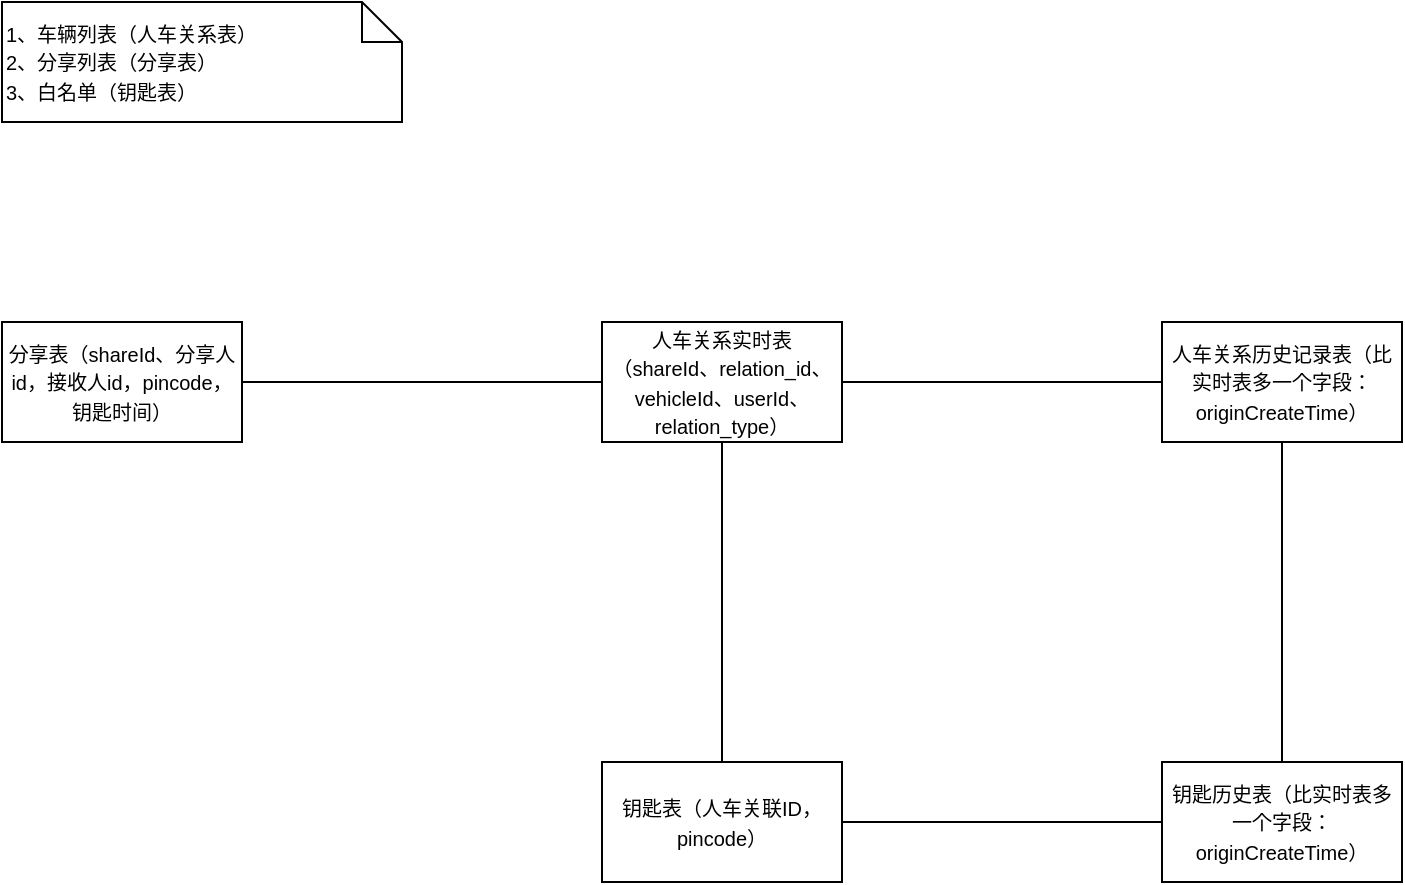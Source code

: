 <mxfile version="26.0.4">
  <diagram name="第 1 页" id="jl_U5HzBq9CQfuQ46nAe">
    <mxGraphModel dx="1430" dy="781" grid="1" gridSize="10" guides="1" tooltips="1" connect="1" arrows="1" fold="1" page="1" pageScale="1" pageWidth="827" pageHeight="1169" math="0" shadow="0">
      <root>
        <mxCell id="0" />
        <mxCell id="1" parent="0" />
        <mxCell id="1j4EpA6Cf6CNwtjkXIqQ-1" value="&lt;font style=&quot;font-size: 10px;&quot;&gt;分享表（shareId、分享人id，接收人id，pincode，钥匙时间）&lt;/font&gt;" style="rounded=0;whiteSpace=wrap;html=1;" vertex="1" parent="1">
          <mxGeometry x="200" y="320" width="120" height="60" as="geometry" />
        </mxCell>
        <mxCell id="1j4EpA6Cf6CNwtjkXIqQ-2" value="&lt;font style=&quot;font-size: 10px;&quot;&gt;人车关系实时表（shareId、relation_id、vehicleId、userId、relation_type）&lt;/font&gt;" style="rounded=0;whiteSpace=wrap;html=1;" vertex="1" parent="1">
          <mxGeometry x="500" y="320" width="120" height="60" as="geometry" />
        </mxCell>
        <mxCell id="1j4EpA6Cf6CNwtjkXIqQ-3" value="&lt;font style=&quot;font-size: 10px;&quot;&gt;人车关系历史记录表（比实时表多一个字段：originCreateTime）&lt;/font&gt;" style="rounded=0;whiteSpace=wrap;html=1;" vertex="1" parent="1">
          <mxGeometry x="780" y="320" width="120" height="60" as="geometry" />
        </mxCell>
        <mxCell id="1j4EpA6Cf6CNwtjkXIqQ-4" value="&lt;font style=&quot;font-size: 10px;&quot;&gt;钥匙表（人车关联ID，pincode）&lt;/font&gt;" style="rounded=0;whiteSpace=wrap;html=1;" vertex="1" parent="1">
          <mxGeometry x="500" y="540" width="120" height="60" as="geometry" />
        </mxCell>
        <mxCell id="1j4EpA6Cf6CNwtjkXIqQ-5" value="&lt;font style=&quot;font-size: 10px;&quot;&gt;钥匙历史表（比实时表多一个字段：originCreateTime）&lt;/font&gt;" style="rounded=0;whiteSpace=wrap;html=1;" vertex="1" parent="1">
          <mxGeometry x="780" y="540" width="120" height="60" as="geometry" />
        </mxCell>
        <mxCell id="1j4EpA6Cf6CNwtjkXIqQ-6" value="" style="endArrow=none;html=1;rounded=0;entryX=0;entryY=0.5;entryDx=0;entryDy=0;exitX=1;exitY=0.5;exitDx=0;exitDy=0;" edge="1" parent="1" source="1j4EpA6Cf6CNwtjkXIqQ-1" target="1j4EpA6Cf6CNwtjkXIqQ-2">
          <mxGeometry width="50" height="50" relative="1" as="geometry">
            <mxPoint x="190" y="270" as="sourcePoint" />
            <mxPoint x="240" y="220" as="targetPoint" />
          </mxGeometry>
        </mxCell>
        <mxCell id="1j4EpA6Cf6CNwtjkXIqQ-7" value="" style="endArrow=none;html=1;rounded=0;entryX=0;entryY=0.5;entryDx=0;entryDy=0;exitX=1;exitY=0.5;exitDx=0;exitDy=0;" edge="1" parent="1" source="1j4EpA6Cf6CNwtjkXIqQ-2" target="1j4EpA6Cf6CNwtjkXIqQ-3">
          <mxGeometry width="50" height="50" relative="1" as="geometry">
            <mxPoint x="630" y="350" as="sourcePoint" />
            <mxPoint x="750" y="350" as="targetPoint" />
          </mxGeometry>
        </mxCell>
        <mxCell id="1j4EpA6Cf6CNwtjkXIqQ-8" value="" style="endArrow=none;html=1;rounded=0;entryX=0.5;entryY=0;entryDx=0;entryDy=0;exitX=0.5;exitY=1;exitDx=0;exitDy=0;" edge="1" parent="1" source="1j4EpA6Cf6CNwtjkXIqQ-2" target="1j4EpA6Cf6CNwtjkXIqQ-4">
          <mxGeometry width="50" height="50" relative="1" as="geometry">
            <mxPoint x="630" y="360" as="sourcePoint" />
            <mxPoint x="790" y="360" as="targetPoint" />
          </mxGeometry>
        </mxCell>
        <mxCell id="1j4EpA6Cf6CNwtjkXIqQ-9" value="" style="endArrow=none;html=1;rounded=0;entryX=1;entryY=0.5;entryDx=0;entryDy=0;exitX=0;exitY=0.5;exitDx=0;exitDy=0;" edge="1" parent="1" source="1j4EpA6Cf6CNwtjkXIqQ-5" target="1j4EpA6Cf6CNwtjkXIqQ-4">
          <mxGeometry width="50" height="50" relative="1" as="geometry">
            <mxPoint x="570" y="390" as="sourcePoint" />
            <mxPoint x="570" y="550" as="targetPoint" />
          </mxGeometry>
        </mxCell>
        <mxCell id="1j4EpA6Cf6CNwtjkXIqQ-10" value="" style="endArrow=none;html=1;rounded=0;entryX=0.5;entryY=0;entryDx=0;entryDy=0;exitX=0.5;exitY=1;exitDx=0;exitDy=0;" edge="1" parent="1" source="1j4EpA6Cf6CNwtjkXIqQ-3" target="1j4EpA6Cf6CNwtjkXIqQ-5">
          <mxGeometry width="50" height="50" relative="1" as="geometry">
            <mxPoint x="790" y="580" as="sourcePoint" />
            <mxPoint x="630" y="580" as="targetPoint" />
          </mxGeometry>
        </mxCell>
        <mxCell id="1j4EpA6Cf6CNwtjkXIqQ-12" value="&lt;div&gt;&lt;font style=&quot;font-size: 10px;&quot;&gt;1、车辆列表（人车关系表）&lt;/font&gt;&lt;/div&gt;&lt;div&gt;&lt;font style=&quot;font-size: 10px;&quot;&gt;2、分享列表&lt;span style=&quot;background-color: transparent; color: light-dark(rgb(0, 0, 0), rgb(255, 255, 255));&quot;&gt;（分享表）&lt;/span&gt;&lt;/font&gt;&lt;/div&gt;&lt;div&gt;&lt;span style=&quot;background-color: transparent; color: light-dark(rgb(0, 0, 0), rgb(255, 255, 255));&quot;&gt;&lt;font style=&quot;font-size: 10px;&quot;&gt;3、白名单（钥匙表）&lt;/font&gt;&lt;/span&gt;&lt;/div&gt;" style="shape=note;size=20;whiteSpace=wrap;html=1;align=left;" vertex="1" parent="1">
          <mxGeometry x="200" y="160" width="200" height="60" as="geometry" />
        </mxCell>
      </root>
    </mxGraphModel>
  </diagram>
</mxfile>
